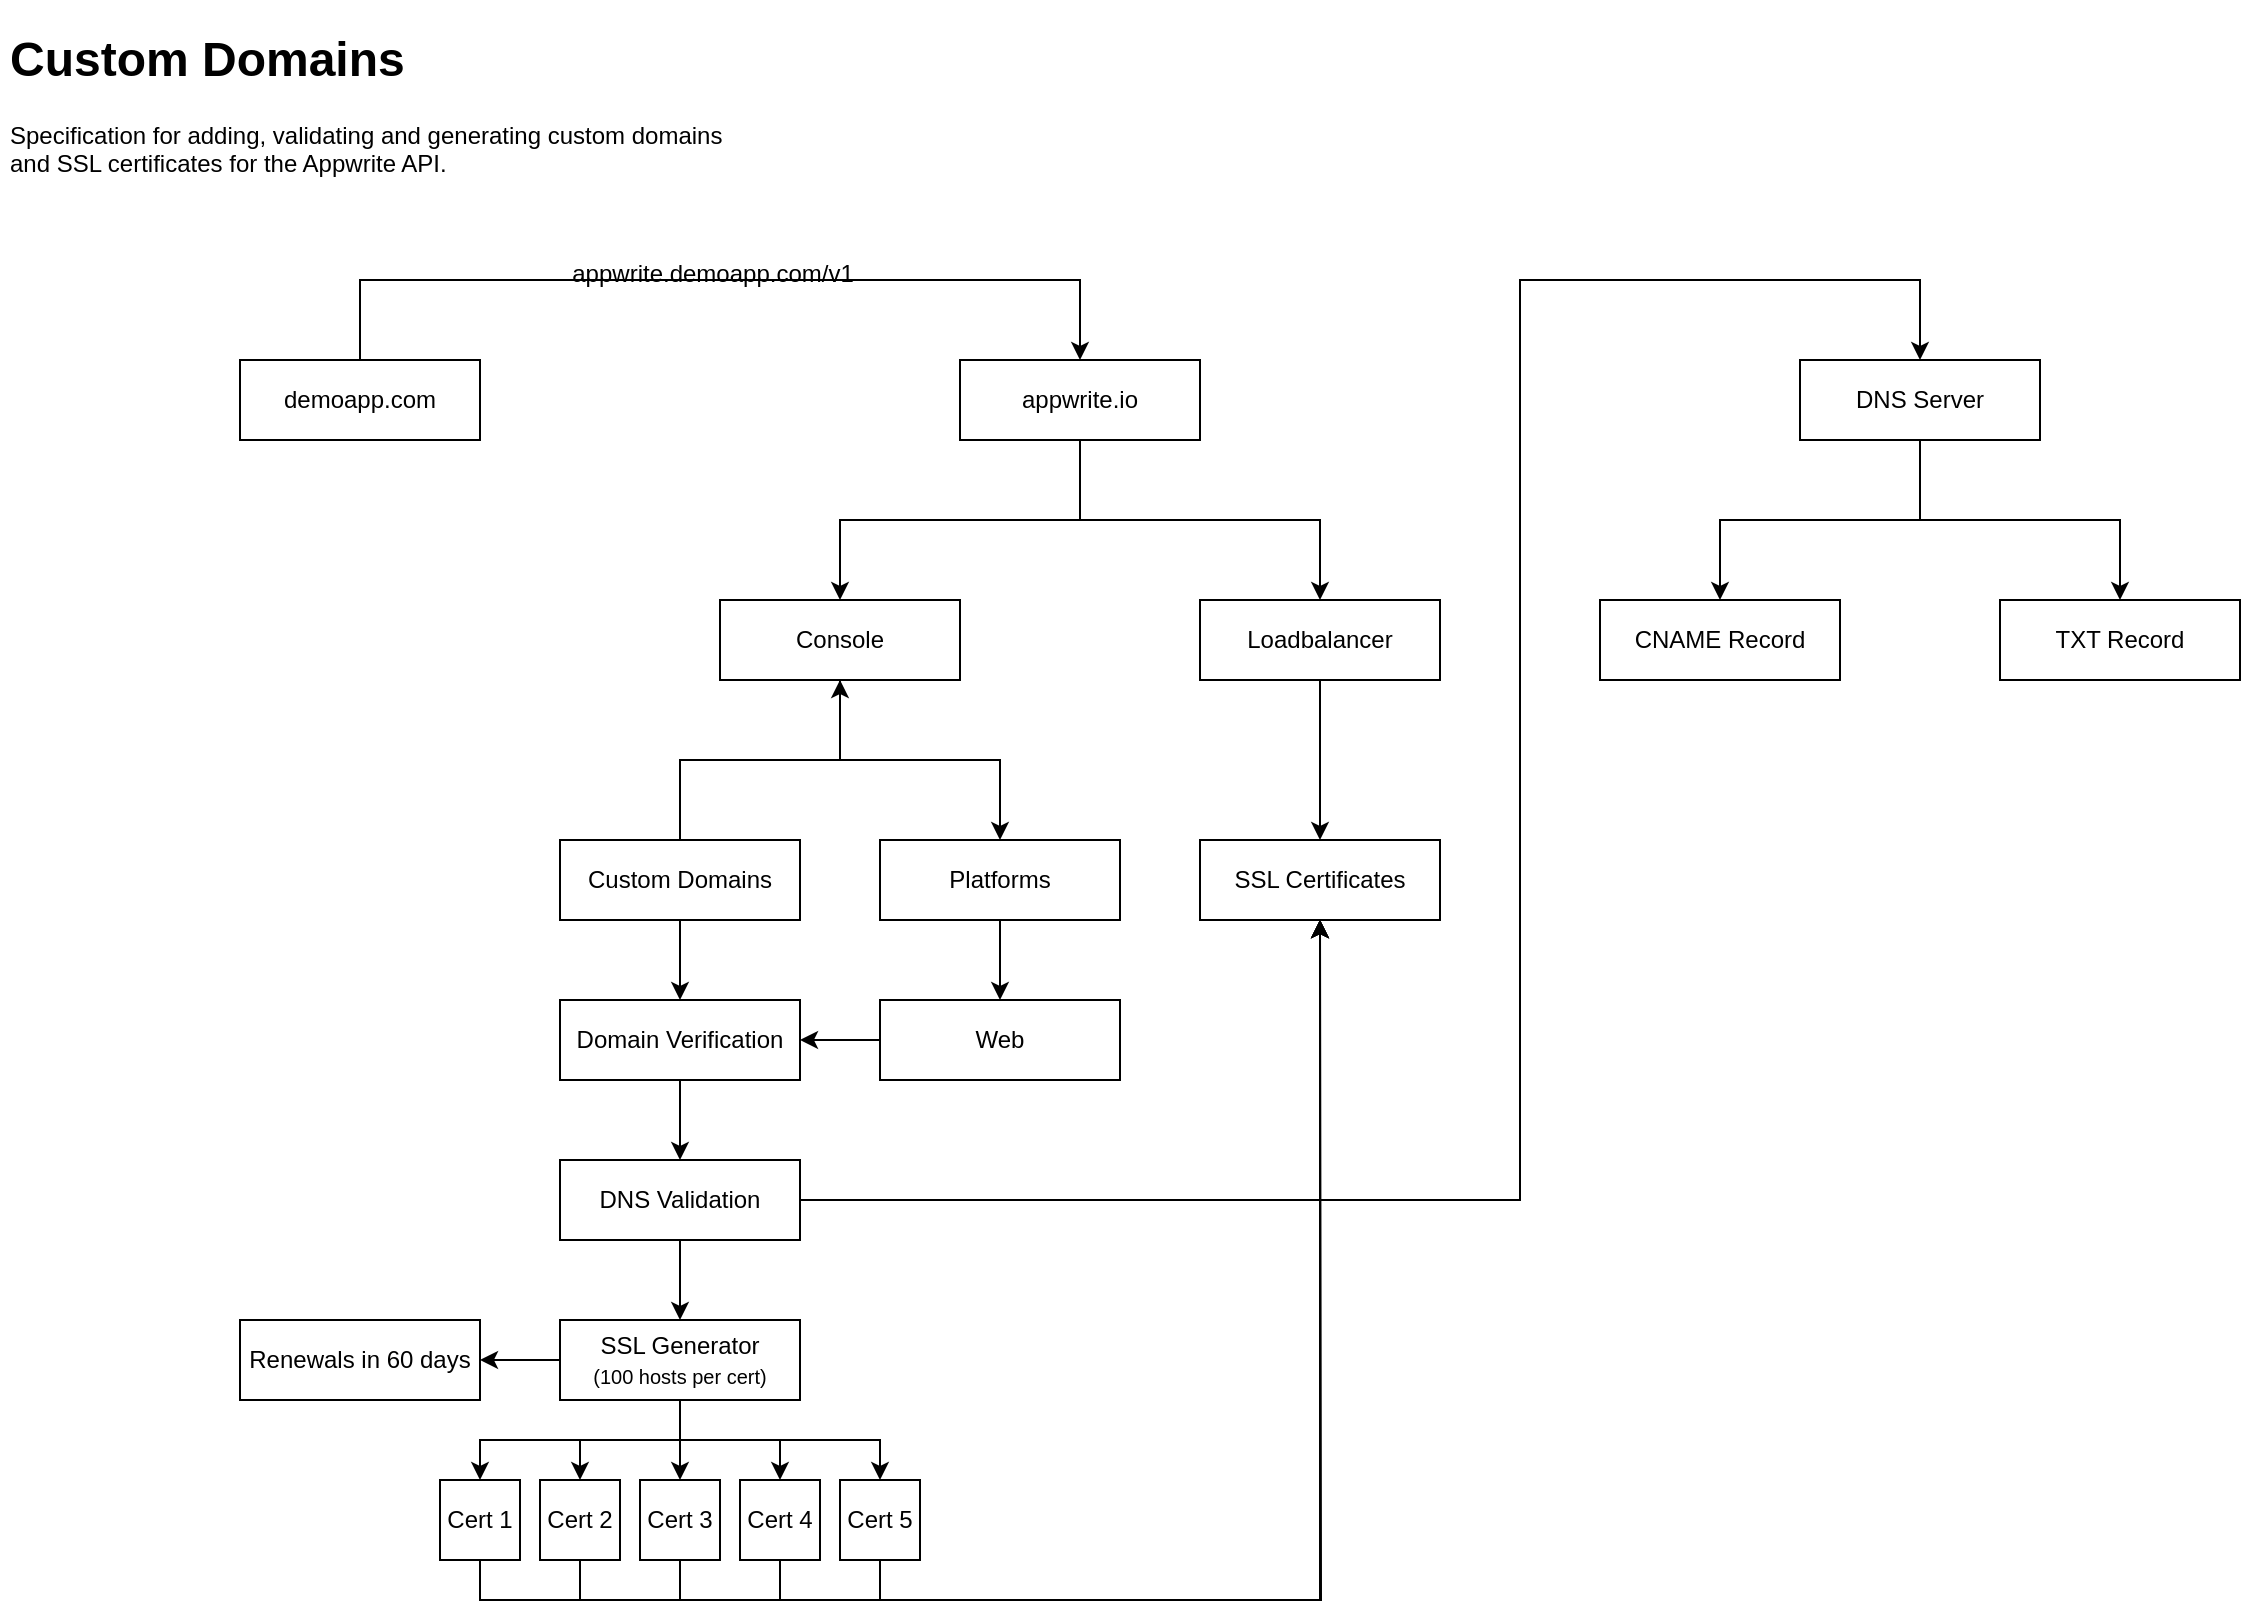 <mxfile version="13.1.3">
    <diagram id="yGhE-bxLbvAmmQa4B8sF" name="Page-1">
        <mxGraphModel dx="898" dy="564" grid="1" gridSize="10" guides="1" tooltips="1" connect="1" arrows="1" fold="1" page="1" pageScale="1" pageWidth="1200" pageHeight="1200" background="none" math="0" shadow="0">
            <root>
                <mxCell id="0"/>
                <mxCell id="1" parent="0"/>
                <mxCell id="7Wyw-BhCzhfnSJz2-0qM-22" style="edgeStyle=orthogonalEdgeStyle;rounded=0;orthogonalLoop=1;jettySize=auto;html=1;exitX=0.5;exitY=1;exitDx=0;exitDy=0;entryX=0.5;entryY=0;entryDx=0;entryDy=0;labelBorderColor=none;" parent="1" source="7Wyw-BhCzhfnSJz2-0qM-1" target="7Wyw-BhCzhfnSJz2-0qM-21" edge="1">
                    <mxGeometry relative="1" as="geometry"/>
                </mxCell>
                <mxCell id="7Wyw-BhCzhfnSJz2-0qM-1" value="Console" style="rounded=0;whiteSpace=wrap;html=1;labelBorderColor=none;" parent="1" vertex="1">
                    <mxGeometry x="400" y="320" width="120" height="40" as="geometry"/>
                </mxCell>
                <mxCell id="7Wyw-BhCzhfnSJz2-0qM-28" value="" style="edgeStyle=orthogonalEdgeStyle;rounded=0;orthogonalLoop=1;jettySize=auto;html=1;labelBorderColor=none;" parent="1" source="7Wyw-BhCzhfnSJz2-0qM-19" target="7Wyw-BhCzhfnSJz2-0qM-27" edge="1">
                    <mxGeometry relative="1" as="geometry"/>
                </mxCell>
                <mxCell id="7Wyw-BhCzhfnSJz2-0qM-19" value="Domain Verification" style="rounded=0;whiteSpace=wrap;html=1;labelBorderColor=none;" parent="1" vertex="1">
                    <mxGeometry x="320" y="520" width="120" height="40" as="geometry"/>
                </mxCell>
                <mxCell id="7Wyw-BhCzhfnSJz2-0qM-30" value="" style="edgeStyle=orthogonalEdgeStyle;rounded=0;orthogonalLoop=1;jettySize=auto;html=1;labelBorderColor=none;" parent="1" source="7Wyw-BhCzhfnSJz2-0qM-27" target="7Wyw-BhCzhfnSJz2-0qM-29" edge="1">
                    <mxGeometry relative="1" as="geometry"/>
                </mxCell>
                <mxCell id="7Wyw-BhCzhfnSJz2-0qM-49" style="edgeStyle=orthogonalEdgeStyle;rounded=0;orthogonalLoop=1;jettySize=auto;html=1;exitX=1;exitY=0.5;exitDx=0;exitDy=0;entryX=0.5;entryY=0;entryDx=0;entryDy=0;labelBorderColor=none;" parent="1" source="7Wyw-BhCzhfnSJz2-0qM-27" target="7Wyw-BhCzhfnSJz2-0qM-2" edge="1">
                    <mxGeometry relative="1" as="geometry">
                        <Array as="points">
                            <mxPoint x="800" y="620"/>
                            <mxPoint x="800" y="160"/>
                            <mxPoint x="1000" y="160"/>
                        </Array>
                    </mxGeometry>
                </mxCell>
                <mxCell id="7Wyw-BhCzhfnSJz2-0qM-27" value="DNS Validation" style="rounded=0;whiteSpace=wrap;html=1;labelBorderColor=none;" parent="1" vertex="1">
                    <mxGeometry x="320" y="600" width="120" height="40" as="geometry"/>
                </mxCell>
                <mxCell id="7Wyw-BhCzhfnSJz2-0qM-37" style="edgeStyle=orthogonalEdgeStyle;rounded=0;orthogonalLoop=1;jettySize=auto;html=1;exitX=0.5;exitY=1;exitDx=0;exitDy=0;entryX=0.5;entryY=0;entryDx=0;entryDy=0;labelBorderColor=none;" parent="1" source="7Wyw-BhCzhfnSJz2-0qM-29" target="7Wyw-BhCzhfnSJz2-0qM-31" edge="1">
                    <mxGeometry relative="1" as="geometry"/>
                </mxCell>
                <mxCell id="7Wyw-BhCzhfnSJz2-0qM-38" style="edgeStyle=orthogonalEdgeStyle;rounded=0;orthogonalLoop=1;jettySize=auto;html=1;exitX=0.5;exitY=1;exitDx=0;exitDy=0;labelBorderColor=none;" parent="1" source="7Wyw-BhCzhfnSJz2-0qM-29" target="7Wyw-BhCzhfnSJz2-0qM-33" edge="1">
                    <mxGeometry relative="1" as="geometry"/>
                </mxCell>
                <mxCell id="7Wyw-BhCzhfnSJz2-0qM-39" style="edgeStyle=orthogonalEdgeStyle;rounded=0;orthogonalLoop=1;jettySize=auto;html=1;exitX=0.5;exitY=1;exitDx=0;exitDy=0;entryX=0.5;entryY=0;entryDx=0;entryDy=0;labelBorderColor=none;" parent="1" source="7Wyw-BhCzhfnSJz2-0qM-29" target="7Wyw-BhCzhfnSJz2-0qM-34" edge="1">
                    <mxGeometry relative="1" as="geometry"/>
                </mxCell>
                <mxCell id="7Wyw-BhCzhfnSJz2-0qM-40" style="edgeStyle=orthogonalEdgeStyle;rounded=0;orthogonalLoop=1;jettySize=auto;html=1;exitX=0.5;exitY=1;exitDx=0;exitDy=0;entryX=0.5;entryY=0;entryDx=0;entryDy=0;labelBorderColor=none;" parent="1" source="7Wyw-BhCzhfnSJz2-0qM-29" target="7Wyw-BhCzhfnSJz2-0qM-35" edge="1">
                    <mxGeometry relative="1" as="geometry"/>
                </mxCell>
                <mxCell id="7Wyw-BhCzhfnSJz2-0qM-41" style="edgeStyle=orthogonalEdgeStyle;rounded=0;orthogonalLoop=1;jettySize=auto;html=1;exitX=0.5;exitY=1;exitDx=0;exitDy=0;entryX=0.5;entryY=0;entryDx=0;entryDy=0;labelBorderColor=none;" parent="1" source="7Wyw-BhCzhfnSJz2-0qM-29" target="7Wyw-BhCzhfnSJz2-0qM-36" edge="1">
                    <mxGeometry relative="1" as="geometry"/>
                </mxCell>
                <mxCell id="7Wyw-BhCzhfnSJz2-0qM-51" value="" style="edgeStyle=orthogonalEdgeStyle;rounded=0;orthogonalLoop=1;jettySize=auto;html=1;labelBorderColor=none;" parent="1" source="7Wyw-BhCzhfnSJz2-0qM-29" target="7Wyw-BhCzhfnSJz2-0qM-50" edge="1">
                    <mxGeometry relative="1" as="geometry"/>
                </mxCell>
                <mxCell id="7Wyw-BhCzhfnSJz2-0qM-29" value="SSL Generator&lt;br&gt;&lt;font style=&quot;font-size: 10px&quot;&gt;(100 hosts per cert)&lt;/font&gt;" style="rounded=0;whiteSpace=wrap;html=1;labelBorderColor=none;" parent="1" vertex="1">
                    <mxGeometry x="320" y="680" width="120" height="40" as="geometry"/>
                </mxCell>
                <mxCell id="7Wyw-BhCzhfnSJz2-0qM-50" value="Renewals in 60 days" style="rounded=0;whiteSpace=wrap;html=1;labelBorderColor=none;" parent="1" vertex="1">
                    <mxGeometry x="160" y="680" width="120" height="40" as="geometry"/>
                </mxCell>
                <mxCell id="7Wyw-BhCzhfnSJz2-0qM-44" style="edgeStyle=orthogonalEdgeStyle;rounded=0;orthogonalLoop=1;jettySize=auto;html=1;exitX=0.5;exitY=1;exitDx=0;exitDy=0;entryX=0.5;entryY=1;entryDx=0;entryDy=0;labelBorderColor=none;" parent="1" source="7Wyw-BhCzhfnSJz2-0qM-31" target="7Wyw-BhCzhfnSJz2-0qM-10" edge="1">
                    <mxGeometry relative="1" as="geometry"/>
                </mxCell>
                <mxCell id="7Wyw-BhCzhfnSJz2-0qM-31" value="Cert 1" style="rounded=0;whiteSpace=wrap;html=1;labelBorderColor=none;" parent="1" vertex="1">
                    <mxGeometry x="260" y="760" width="40" height="40" as="geometry"/>
                </mxCell>
                <mxCell id="7Wyw-BhCzhfnSJz2-0qM-14" style="edgeStyle=orthogonalEdgeStyle;rounded=0;orthogonalLoop=1;jettySize=auto;html=1;exitX=0.5;exitY=1;exitDx=0;exitDy=0;entryX=0.5;entryY=0;entryDx=0;entryDy=0;labelBorderColor=none;" parent="1" source="7Wyw-BhCzhfnSJz2-0qM-12" target="7Wyw-BhCzhfnSJz2-0qM-1" edge="1">
                    <mxGeometry relative="1" as="geometry"/>
                </mxCell>
                <mxCell id="7Wyw-BhCzhfnSJz2-0qM-15" style="edgeStyle=orthogonalEdgeStyle;rounded=0;orthogonalLoop=1;jettySize=auto;html=1;exitX=0.5;exitY=1;exitDx=0;exitDy=0;entryX=0.5;entryY=0;entryDx=0;entryDy=0;labelBorderColor=none;" parent="1" source="7Wyw-BhCzhfnSJz2-0qM-12" target="7Wyw-BhCzhfnSJz2-0qM-9" edge="1">
                    <mxGeometry relative="1" as="geometry"/>
                </mxCell>
                <mxCell id="7Wyw-BhCzhfnSJz2-0qM-12" value="appwrite.io" style="rounded=0;whiteSpace=wrap;html=1;labelBorderColor=none;" parent="1" vertex="1">
                    <mxGeometry x="520" y="200" width="120" height="40" as="geometry"/>
                </mxCell>
                <mxCell id="7Wyw-BhCzhfnSJz2-0qM-5" value="" style="edgeStyle=orthogonalEdgeStyle;rounded=0;orthogonalLoop=1;jettySize=auto;html=1;labelBorderColor=none;" parent="1" source="7Wyw-BhCzhfnSJz2-0qM-2" target="7Wyw-BhCzhfnSJz2-0qM-4" edge="1">
                    <mxGeometry relative="1" as="geometry"/>
                </mxCell>
                <mxCell id="7Wyw-BhCzhfnSJz2-0qM-8" style="edgeStyle=orthogonalEdgeStyle;rounded=0;orthogonalLoop=1;jettySize=auto;html=1;exitX=0.5;exitY=1;exitDx=0;exitDy=0;labelBorderColor=none;" parent="1" source="7Wyw-BhCzhfnSJz2-0qM-2" target="7Wyw-BhCzhfnSJz2-0qM-6" edge="1">
                    <mxGeometry relative="1" as="geometry"/>
                </mxCell>
                <mxCell id="7Wyw-BhCzhfnSJz2-0qM-2" value="DNS Server" style="rounded=0;whiteSpace=wrap;html=1;labelBorderColor=none;" parent="1" vertex="1">
                    <mxGeometry x="940" y="200" width="120" height="40" as="geometry"/>
                </mxCell>
                <mxCell id="7Wyw-BhCzhfnSJz2-0qM-4" value="CNAME Record" style="rounded=0;whiteSpace=wrap;html=1;labelBorderColor=none;" parent="1" vertex="1">
                    <mxGeometry x="840" y="320" width="120" height="40" as="geometry"/>
                </mxCell>
                <mxCell id="7Wyw-BhCzhfnSJz2-0qM-6" value="TXT Record" style="rounded=0;whiteSpace=wrap;html=1;labelBorderColor=none;" parent="1" vertex="1">
                    <mxGeometry x="1040" y="320" width="120" height="40" as="geometry"/>
                </mxCell>
                <mxCell id="7Wyw-BhCzhfnSJz2-0qM-11" value="" style="edgeStyle=orthogonalEdgeStyle;rounded=0;orthogonalLoop=1;jettySize=auto;html=1;labelBorderColor=none;" parent="1" source="7Wyw-BhCzhfnSJz2-0qM-9" target="7Wyw-BhCzhfnSJz2-0qM-10" edge="1">
                    <mxGeometry relative="1" as="geometry"/>
                </mxCell>
                <mxCell id="7Wyw-BhCzhfnSJz2-0qM-9" value="Loadbalancer" style="rounded=0;whiteSpace=wrap;html=1;labelBorderColor=none;" parent="1" vertex="1">
                    <mxGeometry x="640" y="320" width="120" height="40" as="geometry"/>
                </mxCell>
                <mxCell id="7Wyw-BhCzhfnSJz2-0qM-10" value="SSL Certificates" style="rounded=0;whiteSpace=wrap;html=1;labelBorderColor=none;" parent="1" vertex="1">
                    <mxGeometry x="640" y="440" width="120" height="40" as="geometry"/>
                </mxCell>
                <mxCell id="7Wyw-BhCzhfnSJz2-0qM-17" style="edgeStyle=orthogonalEdgeStyle;rounded=0;orthogonalLoop=1;jettySize=auto;html=1;exitX=0.5;exitY=0;exitDx=0;exitDy=0;entryX=0.5;entryY=0;entryDx=0;entryDy=0;labelBorderColor=none;" parent="1" source="7Wyw-BhCzhfnSJz2-0qM-16" target="7Wyw-BhCzhfnSJz2-0qM-12" edge="1">
                    <mxGeometry relative="1" as="geometry">
                        <Array as="points">
                            <mxPoint x="220" y="160"/>
                            <mxPoint x="580" y="160"/>
                        </Array>
                    </mxGeometry>
                </mxCell>
                <mxCell id="7Wyw-BhCzhfnSJz2-0qM-18" value="&amp;nbsp; &amp;nbsp; appwrite.demoapp.com/v1&amp;nbsp; &amp;nbsp;&amp;nbsp;" style="text;html=1;align=center;verticalAlign=middle;resizable=0;points=[];labelBackgroundColor=none;labelBorderColor=none;fontColor=#;" parent="7Wyw-BhCzhfnSJz2-0qM-17" vertex="1" connectable="0">
                    <mxGeometry x="-0.018" y="3" relative="1" as="geometry">
                        <mxPoint as="offset"/>
                    </mxGeometry>
                </mxCell>
                <mxCell id="7Wyw-BhCzhfnSJz2-0qM-16" value="demoapp.com" style="rounded=0;whiteSpace=wrap;html=1;labelBorderColor=none;" parent="1" vertex="1">
                    <mxGeometry x="160" y="200" width="120" height="40" as="geometry"/>
                </mxCell>
                <mxCell id="7Wyw-BhCzhfnSJz2-0qM-24" value="" style="edgeStyle=orthogonalEdgeStyle;rounded=0;orthogonalLoop=1;jettySize=auto;html=1;labelBorderColor=none;" parent="1" source="7Wyw-BhCzhfnSJz2-0qM-21" target="7Wyw-BhCzhfnSJz2-0qM-23" edge="1">
                    <mxGeometry relative="1" as="geometry"/>
                </mxCell>
                <mxCell id="7Wyw-BhCzhfnSJz2-0qM-21" value="Platforms" style="rounded=0;whiteSpace=wrap;html=1;labelBorderColor=none;" parent="1" vertex="1">
                    <mxGeometry x="480" y="440" width="120" height="40" as="geometry"/>
                </mxCell>
                <mxCell id="7Wyw-BhCzhfnSJz2-0qM-57" style="edgeStyle=orthogonalEdgeStyle;rounded=0;orthogonalLoop=1;jettySize=auto;html=1;exitX=0.5;exitY=0;exitDx=0;exitDy=0;entryX=0.5;entryY=1;entryDx=0;entryDy=0;fontColor=#333333;" parent="1" source="7Wyw-BhCzhfnSJz2-0qM-55" target="7Wyw-BhCzhfnSJz2-0qM-1" edge="1">
                    <mxGeometry relative="1" as="geometry"/>
                </mxCell>
                <mxCell id="7Wyw-BhCzhfnSJz2-0qM-58" style="edgeStyle=orthogonalEdgeStyle;rounded=0;orthogonalLoop=1;jettySize=auto;html=1;exitX=0.5;exitY=1;exitDx=0;exitDy=0;fontColor=#333333;" parent="1" source="7Wyw-BhCzhfnSJz2-0qM-55" target="7Wyw-BhCzhfnSJz2-0qM-19" edge="1">
                    <mxGeometry relative="1" as="geometry"/>
                </mxCell>
                <mxCell id="7Wyw-BhCzhfnSJz2-0qM-55" value="Custom Domains" style="rounded=0;whiteSpace=wrap;html=1;labelBorderColor=none;" parent="1" vertex="1">
                    <mxGeometry x="320" y="440" width="120" height="40" as="geometry"/>
                </mxCell>
                <mxCell id="7Wyw-BhCzhfnSJz2-0qM-25" style="edgeStyle=orthogonalEdgeStyle;rounded=0;orthogonalLoop=1;jettySize=auto;html=1;exitX=0;exitY=0.5;exitDx=0;exitDy=0;entryX=1;entryY=0.5;entryDx=0;entryDy=0;labelBorderColor=none;" parent="1" source="7Wyw-BhCzhfnSJz2-0qM-23" target="7Wyw-BhCzhfnSJz2-0qM-19" edge="1">
                    <mxGeometry relative="1" as="geometry"/>
                </mxCell>
                <mxCell id="7Wyw-BhCzhfnSJz2-0qM-23" value="Web" style="rounded=0;whiteSpace=wrap;html=1;labelBorderColor=none;" parent="1" vertex="1">
                    <mxGeometry x="480" y="520" width="120" height="40" as="geometry"/>
                </mxCell>
                <mxCell id="7Wyw-BhCzhfnSJz2-0qM-45" style="edgeStyle=orthogonalEdgeStyle;rounded=0;orthogonalLoop=1;jettySize=auto;html=1;exitX=0.5;exitY=1;exitDx=0;exitDy=0;entryX=0.5;entryY=1;entryDx=0;entryDy=0;labelBorderColor=none;" parent="1" source="7Wyw-BhCzhfnSJz2-0qM-33" target="7Wyw-BhCzhfnSJz2-0qM-10" edge="1">
                    <mxGeometry relative="1" as="geometry"/>
                </mxCell>
                <mxCell id="7Wyw-BhCzhfnSJz2-0qM-33" value="Cert 2" style="rounded=0;whiteSpace=wrap;html=1;labelBorderColor=none;" parent="1" vertex="1">
                    <mxGeometry x="310" y="760" width="40" height="40" as="geometry"/>
                </mxCell>
                <mxCell id="7Wyw-BhCzhfnSJz2-0qM-46" style="edgeStyle=orthogonalEdgeStyle;rounded=0;orthogonalLoop=1;jettySize=auto;html=1;exitX=0.5;exitY=1;exitDx=0;exitDy=0;labelBorderColor=none;" parent="1" source="7Wyw-BhCzhfnSJz2-0qM-34" edge="1">
                    <mxGeometry relative="1" as="geometry">
                        <mxPoint x="700" y="480" as="targetPoint"/>
                    </mxGeometry>
                </mxCell>
                <mxCell id="7Wyw-BhCzhfnSJz2-0qM-34" value="Cert 3" style="rounded=0;whiteSpace=wrap;html=1;labelBorderColor=none;" parent="1" vertex="1">
                    <mxGeometry x="360" y="760" width="40" height="40" as="geometry"/>
                </mxCell>
                <mxCell id="7Wyw-BhCzhfnSJz2-0qM-47" style="edgeStyle=orthogonalEdgeStyle;rounded=0;orthogonalLoop=1;jettySize=auto;html=1;exitX=0.5;exitY=1;exitDx=0;exitDy=0;entryX=0.5;entryY=1;entryDx=0;entryDy=0;labelBorderColor=none;" parent="1" source="7Wyw-BhCzhfnSJz2-0qM-35" target="7Wyw-BhCzhfnSJz2-0qM-10" edge="1">
                    <mxGeometry relative="1" as="geometry"/>
                </mxCell>
                <mxCell id="7Wyw-BhCzhfnSJz2-0qM-35" value="Cert 4" style="rounded=0;whiteSpace=wrap;html=1;labelBorderColor=none;" parent="1" vertex="1">
                    <mxGeometry x="410" y="760" width="40" height="40" as="geometry"/>
                </mxCell>
                <mxCell id="7Wyw-BhCzhfnSJz2-0qM-48" style="edgeStyle=orthogonalEdgeStyle;rounded=0;orthogonalLoop=1;jettySize=auto;html=1;exitX=0.5;exitY=1;exitDx=0;exitDy=0;entryX=0.5;entryY=1;entryDx=0;entryDy=0;labelBorderColor=none;" parent="1" source="7Wyw-BhCzhfnSJz2-0qM-36" target="7Wyw-BhCzhfnSJz2-0qM-10" edge="1">
                    <mxGeometry relative="1" as="geometry"/>
                </mxCell>
                <mxCell id="7Wyw-BhCzhfnSJz2-0qM-36" value="Cert 5" style="rounded=0;whiteSpace=wrap;html=1;labelBorderColor=none;" parent="1" vertex="1">
                    <mxGeometry x="460" y="760" width="40" height="40" as="geometry"/>
                </mxCell>
                <mxCell id="7Wyw-BhCzhfnSJz2-0qM-54" value="&lt;h1&gt;Custom Domains&lt;/h1&gt;&lt;p&gt;Specification for adding, validating and generating custom domains&lt;br&gt;and SSL certificates for the Appwrite API.&lt;/p&gt;" style="text;html=1;strokeColor=none;fillColor=none;spacing=5;spacingTop=-20;whiteSpace=wrap;overflow=hidden;rounded=0;" parent="1" vertex="1">
                    <mxGeometry x="40" y="30" width="370" height="90" as="geometry"/>
                </mxCell>
            </root>
        </mxGraphModel>
    </diagram>
</mxfile>